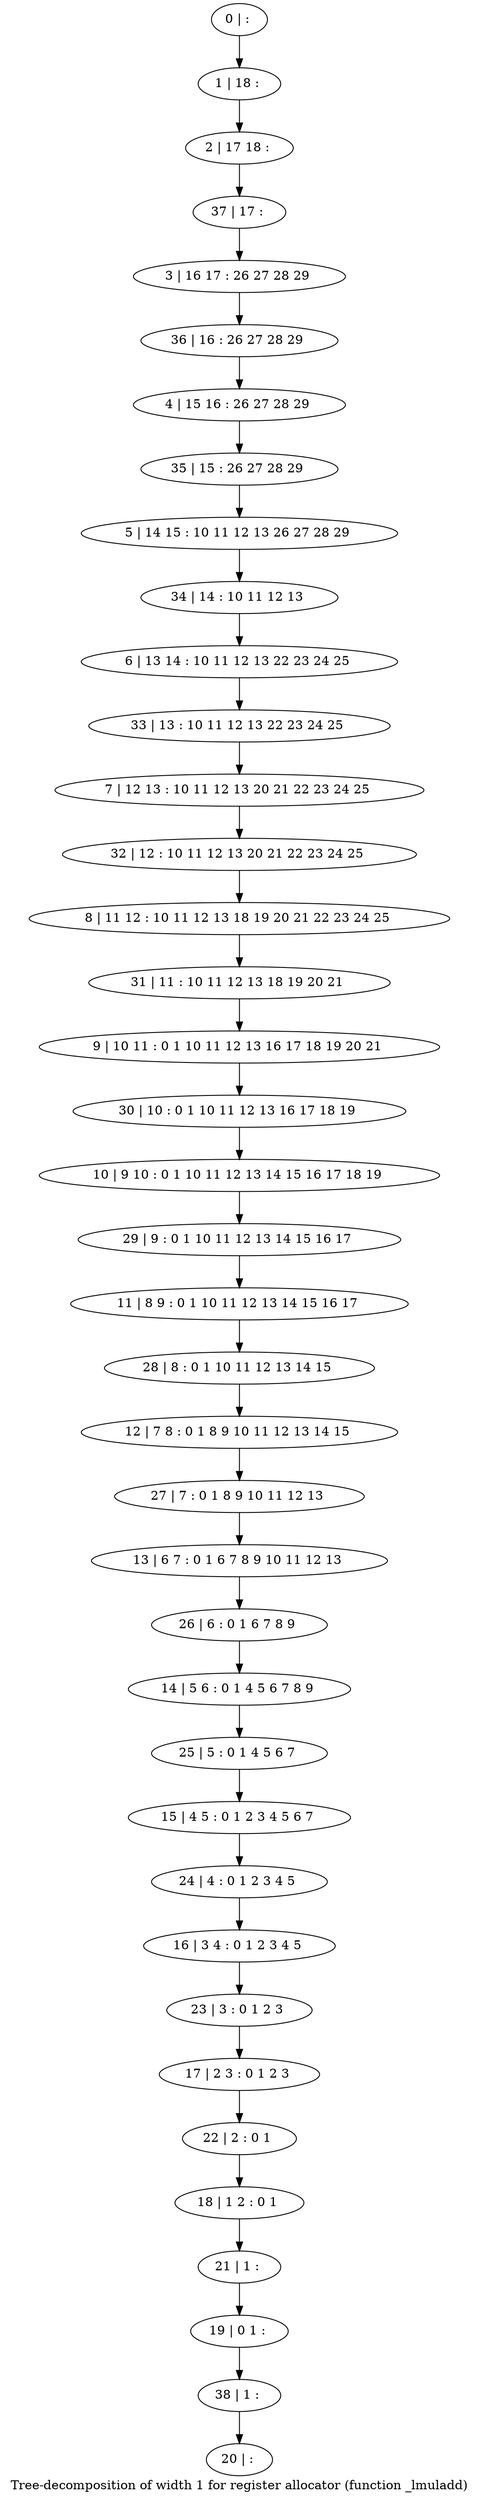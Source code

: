 digraph G {
graph [label="Tree-decomposition of width 1 for register allocator (function _lmuladd)"]
0[label="0 | : "];
1[label="1 | 18 : "];
2[label="2 | 17 18 : "];
3[label="3 | 16 17 : 26 27 28 29 "];
4[label="4 | 15 16 : 26 27 28 29 "];
5[label="5 | 14 15 : 10 11 12 13 26 27 28 29 "];
6[label="6 | 13 14 : 10 11 12 13 22 23 24 25 "];
7[label="7 | 12 13 : 10 11 12 13 20 21 22 23 24 25 "];
8[label="8 | 11 12 : 10 11 12 13 18 19 20 21 22 23 24 25 "];
9[label="9 | 10 11 : 0 1 10 11 12 13 16 17 18 19 20 21 "];
10[label="10 | 9 10 : 0 1 10 11 12 13 14 15 16 17 18 19 "];
11[label="11 | 8 9 : 0 1 10 11 12 13 14 15 16 17 "];
12[label="12 | 7 8 : 0 1 8 9 10 11 12 13 14 15 "];
13[label="13 | 6 7 : 0 1 6 7 8 9 10 11 12 13 "];
14[label="14 | 5 6 : 0 1 4 5 6 7 8 9 "];
15[label="15 | 4 5 : 0 1 2 3 4 5 6 7 "];
16[label="16 | 3 4 : 0 1 2 3 4 5 "];
17[label="17 | 2 3 : 0 1 2 3 "];
18[label="18 | 1 2 : 0 1 "];
19[label="19 | 0 1 : "];
20[label="20 | : "];
21[label="21 | 1 : "];
22[label="22 | 2 : 0 1 "];
23[label="23 | 3 : 0 1 2 3 "];
24[label="24 | 4 : 0 1 2 3 4 5 "];
25[label="25 | 5 : 0 1 4 5 6 7 "];
26[label="26 | 6 : 0 1 6 7 8 9 "];
27[label="27 | 7 : 0 1 8 9 10 11 12 13 "];
28[label="28 | 8 : 0 1 10 11 12 13 14 15 "];
29[label="29 | 9 : 0 1 10 11 12 13 14 15 16 17 "];
30[label="30 | 10 : 0 1 10 11 12 13 16 17 18 19 "];
31[label="31 | 11 : 10 11 12 13 18 19 20 21 "];
32[label="32 | 12 : 10 11 12 13 20 21 22 23 24 25 "];
33[label="33 | 13 : 10 11 12 13 22 23 24 25 "];
34[label="34 | 14 : 10 11 12 13 "];
35[label="35 | 15 : 26 27 28 29 "];
36[label="36 | 16 : 26 27 28 29 "];
37[label="37 | 17 : "];
38[label="38 | 1 : "];
0->1 ;
1->2 ;
21->19 ;
18->21 ;
22->18 ;
17->22 ;
23->17 ;
16->23 ;
24->16 ;
15->24 ;
25->15 ;
14->25 ;
26->14 ;
13->26 ;
27->13 ;
12->27 ;
28->12 ;
11->28 ;
29->11 ;
10->29 ;
30->10 ;
9->30 ;
31->9 ;
8->31 ;
32->8 ;
7->32 ;
33->7 ;
6->33 ;
34->6 ;
5->34 ;
35->5 ;
4->35 ;
36->4 ;
3->36 ;
37->3 ;
2->37 ;
38->20 ;
19->38 ;
}
